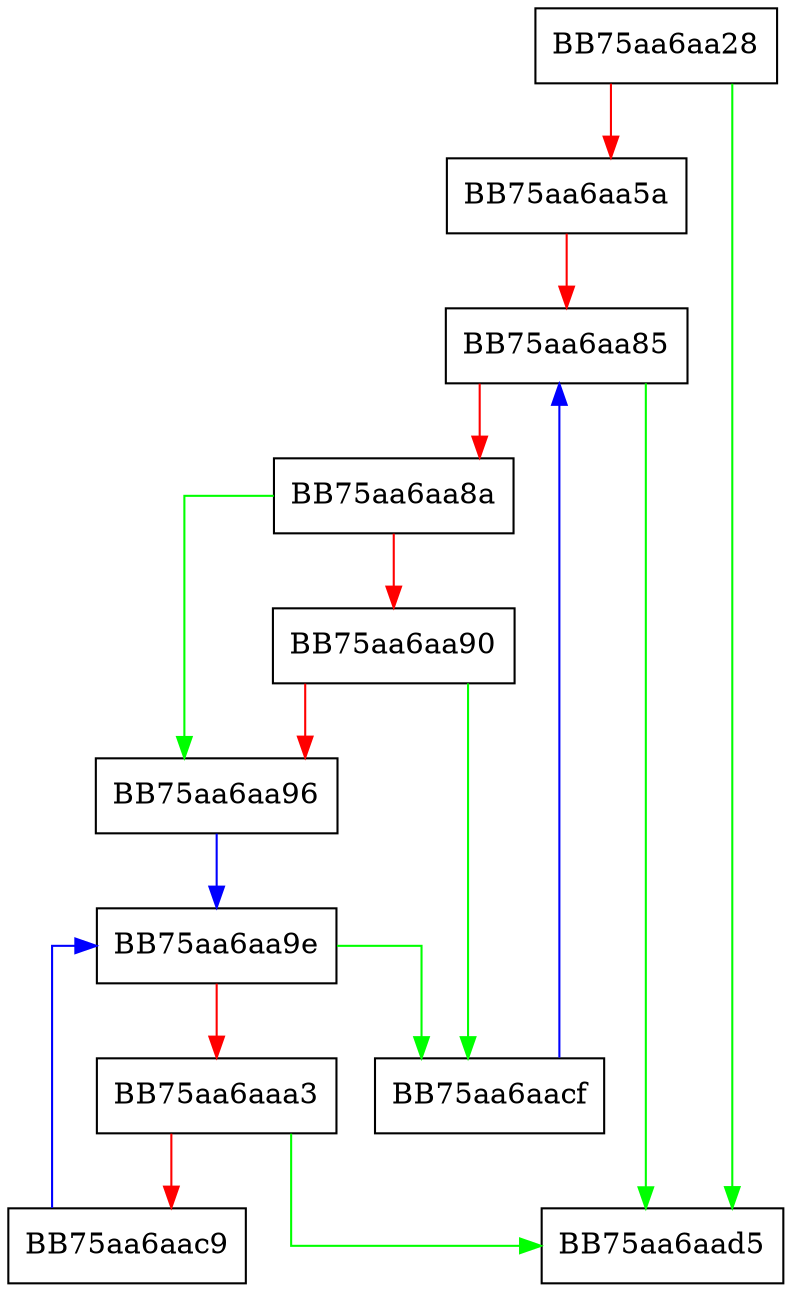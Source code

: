 digraph getResTableRef {
  node [shape="box"];
  graph [splines=ortho];
  BB75aa6aa28 -> BB75aa6aad5 [color="green"];
  BB75aa6aa28 -> BB75aa6aa5a [color="red"];
  BB75aa6aa5a -> BB75aa6aa85 [color="red"];
  BB75aa6aa85 -> BB75aa6aad5 [color="green"];
  BB75aa6aa85 -> BB75aa6aa8a [color="red"];
  BB75aa6aa8a -> BB75aa6aa96 [color="green"];
  BB75aa6aa8a -> BB75aa6aa90 [color="red"];
  BB75aa6aa90 -> BB75aa6aacf [color="green"];
  BB75aa6aa90 -> BB75aa6aa96 [color="red"];
  BB75aa6aa96 -> BB75aa6aa9e [color="blue"];
  BB75aa6aa9e -> BB75aa6aacf [color="green"];
  BB75aa6aa9e -> BB75aa6aaa3 [color="red"];
  BB75aa6aaa3 -> BB75aa6aad5 [color="green"];
  BB75aa6aaa3 -> BB75aa6aac9 [color="red"];
  BB75aa6aac9 -> BB75aa6aa9e [color="blue"];
  BB75aa6aacf -> BB75aa6aa85 [color="blue"];
}